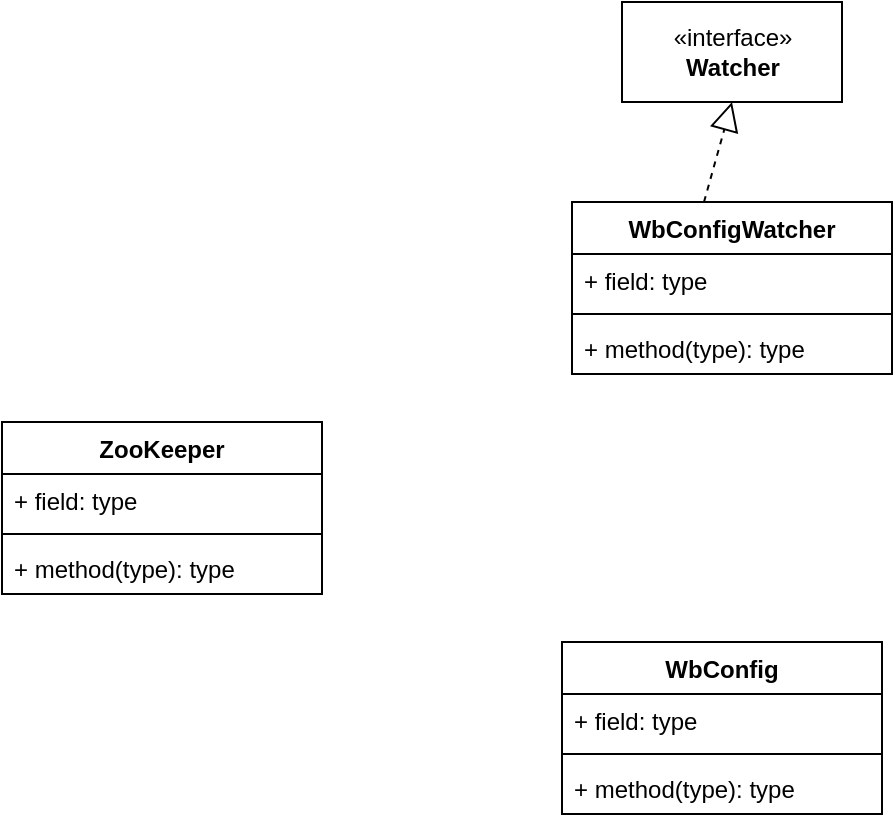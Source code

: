 <mxfile version="13.7.9" type="device"><diagram id="TJkO8Oj-UAUQQJzkFPGW" name="第 1 页"><mxGraphModel dx="946" dy="598" grid="1" gridSize="10" guides="1" tooltips="1" connect="1" arrows="1" fold="1" page="1" pageScale="1" pageWidth="3300" pageHeight="4681" math="0" shadow="0"><root><mxCell id="0"/><mxCell id="1" parent="0"/><mxCell id="8m7SLzlm1H2qXKY5CbOw-1" value="«interface»&lt;br&gt;&lt;b&gt;Watcher&lt;/b&gt;" style="html=1;" parent="1" vertex="1"><mxGeometry x="430" y="110" width="110" height="50" as="geometry"/></mxCell><mxCell id="8m7SLzlm1H2qXKY5CbOw-2" value="WbConfigWatcher" style="swimlane;fontStyle=1;align=center;verticalAlign=top;childLayout=stackLayout;horizontal=1;startSize=26;horizontalStack=0;resizeParent=1;resizeParentMax=0;resizeLast=0;collapsible=1;marginBottom=0;" parent="1" vertex="1"><mxGeometry x="405" y="210" width="160" height="86" as="geometry"/></mxCell><mxCell id="8m7SLzlm1H2qXKY5CbOw-3" value="" style="endArrow=block;dashed=1;endFill=0;endSize=12;html=1;entryX=0.5;entryY=1;entryDx=0;entryDy=0;" parent="8m7SLzlm1H2qXKY5CbOw-2" target="8m7SLzlm1H2qXKY5CbOw-1" edge="1"><mxGeometry width="160" relative="1" as="geometry"><mxPoint x="66" as="sourcePoint"/><mxPoint x="226" as="targetPoint"/></mxGeometry></mxCell><mxCell id="8m7SLzlm1H2qXKY5CbOw-4" value="+ field: type" style="text;strokeColor=none;fillColor=none;align=left;verticalAlign=top;spacingLeft=4;spacingRight=4;overflow=hidden;rotatable=0;points=[[0,0.5],[1,0.5]];portConstraint=eastwest;" parent="8m7SLzlm1H2qXKY5CbOw-2" vertex="1"><mxGeometry y="26" width="160" height="26" as="geometry"/></mxCell><mxCell id="8m7SLzlm1H2qXKY5CbOw-5" value="" style="line;strokeWidth=1;fillColor=none;align=left;verticalAlign=middle;spacingTop=-1;spacingLeft=3;spacingRight=3;rotatable=0;labelPosition=right;points=[];portConstraint=eastwest;" parent="8m7SLzlm1H2qXKY5CbOw-2" vertex="1"><mxGeometry y="52" width="160" height="8" as="geometry"/></mxCell><mxCell id="8m7SLzlm1H2qXKY5CbOw-6" value="+ method(type): type" style="text;strokeColor=none;fillColor=none;align=left;verticalAlign=top;spacingLeft=4;spacingRight=4;overflow=hidden;rotatable=0;points=[[0,0.5],[1,0.5]];portConstraint=eastwest;" parent="8m7SLzlm1H2qXKY5CbOw-2" vertex="1"><mxGeometry y="60" width="160" height="26" as="geometry"/></mxCell><mxCell id="8m7SLzlm1H2qXKY5CbOw-7" value="WbConfig" style="swimlane;fontStyle=1;align=center;verticalAlign=top;childLayout=stackLayout;horizontal=1;startSize=26;horizontalStack=0;resizeParent=1;resizeParentMax=0;resizeLast=0;collapsible=1;marginBottom=0;" parent="1" vertex="1"><mxGeometry x="400" y="430" width="160" height="86" as="geometry"/></mxCell><mxCell id="8m7SLzlm1H2qXKY5CbOw-8" value="+ field: type" style="text;strokeColor=none;fillColor=none;align=left;verticalAlign=top;spacingLeft=4;spacingRight=4;overflow=hidden;rotatable=0;points=[[0,0.5],[1,0.5]];portConstraint=eastwest;" parent="8m7SLzlm1H2qXKY5CbOw-7" vertex="1"><mxGeometry y="26" width="160" height="26" as="geometry"/></mxCell><mxCell id="8m7SLzlm1H2qXKY5CbOw-9" value="" style="line;strokeWidth=1;fillColor=none;align=left;verticalAlign=middle;spacingTop=-1;spacingLeft=3;spacingRight=3;rotatable=0;labelPosition=right;points=[];portConstraint=eastwest;" parent="8m7SLzlm1H2qXKY5CbOw-7" vertex="1"><mxGeometry y="52" width="160" height="8" as="geometry"/></mxCell><mxCell id="8m7SLzlm1H2qXKY5CbOw-10" value="+ method(type): type" style="text;strokeColor=none;fillColor=none;align=left;verticalAlign=top;spacingLeft=4;spacingRight=4;overflow=hidden;rotatable=0;points=[[0,0.5],[1,0.5]];portConstraint=eastwest;" parent="8m7SLzlm1H2qXKY5CbOw-7" vertex="1"><mxGeometry y="60" width="160" height="26" as="geometry"/></mxCell><mxCell id="8m7SLzlm1H2qXKY5CbOw-11" value="ZooKeeper" style="swimlane;fontStyle=1;align=center;verticalAlign=top;childLayout=stackLayout;horizontal=1;startSize=26;horizontalStack=0;resizeParent=1;resizeParentMax=0;resizeLast=0;collapsible=1;marginBottom=0;" parent="1" vertex="1"><mxGeometry x="120" y="320" width="160" height="86" as="geometry"/></mxCell><mxCell id="8m7SLzlm1H2qXKY5CbOw-12" value="+ field: type" style="text;strokeColor=none;fillColor=none;align=left;verticalAlign=top;spacingLeft=4;spacingRight=4;overflow=hidden;rotatable=0;points=[[0,0.5],[1,0.5]];portConstraint=eastwest;" parent="8m7SLzlm1H2qXKY5CbOw-11" vertex="1"><mxGeometry y="26" width="160" height="26" as="geometry"/></mxCell><mxCell id="8m7SLzlm1H2qXKY5CbOw-13" value="" style="line;strokeWidth=1;fillColor=none;align=left;verticalAlign=middle;spacingTop=-1;spacingLeft=3;spacingRight=3;rotatable=0;labelPosition=right;points=[];portConstraint=eastwest;" parent="8m7SLzlm1H2qXKY5CbOw-11" vertex="1"><mxGeometry y="52" width="160" height="8" as="geometry"/></mxCell><mxCell id="8m7SLzlm1H2qXKY5CbOw-14" value="+ method(type): type" style="text;strokeColor=none;fillColor=none;align=left;verticalAlign=top;spacingLeft=4;spacingRight=4;overflow=hidden;rotatable=0;points=[[0,0.5],[1,0.5]];portConstraint=eastwest;" parent="8m7SLzlm1H2qXKY5CbOw-11" vertex="1"><mxGeometry y="60" width="160" height="26" as="geometry"/></mxCell></root></mxGraphModel></diagram></mxfile>